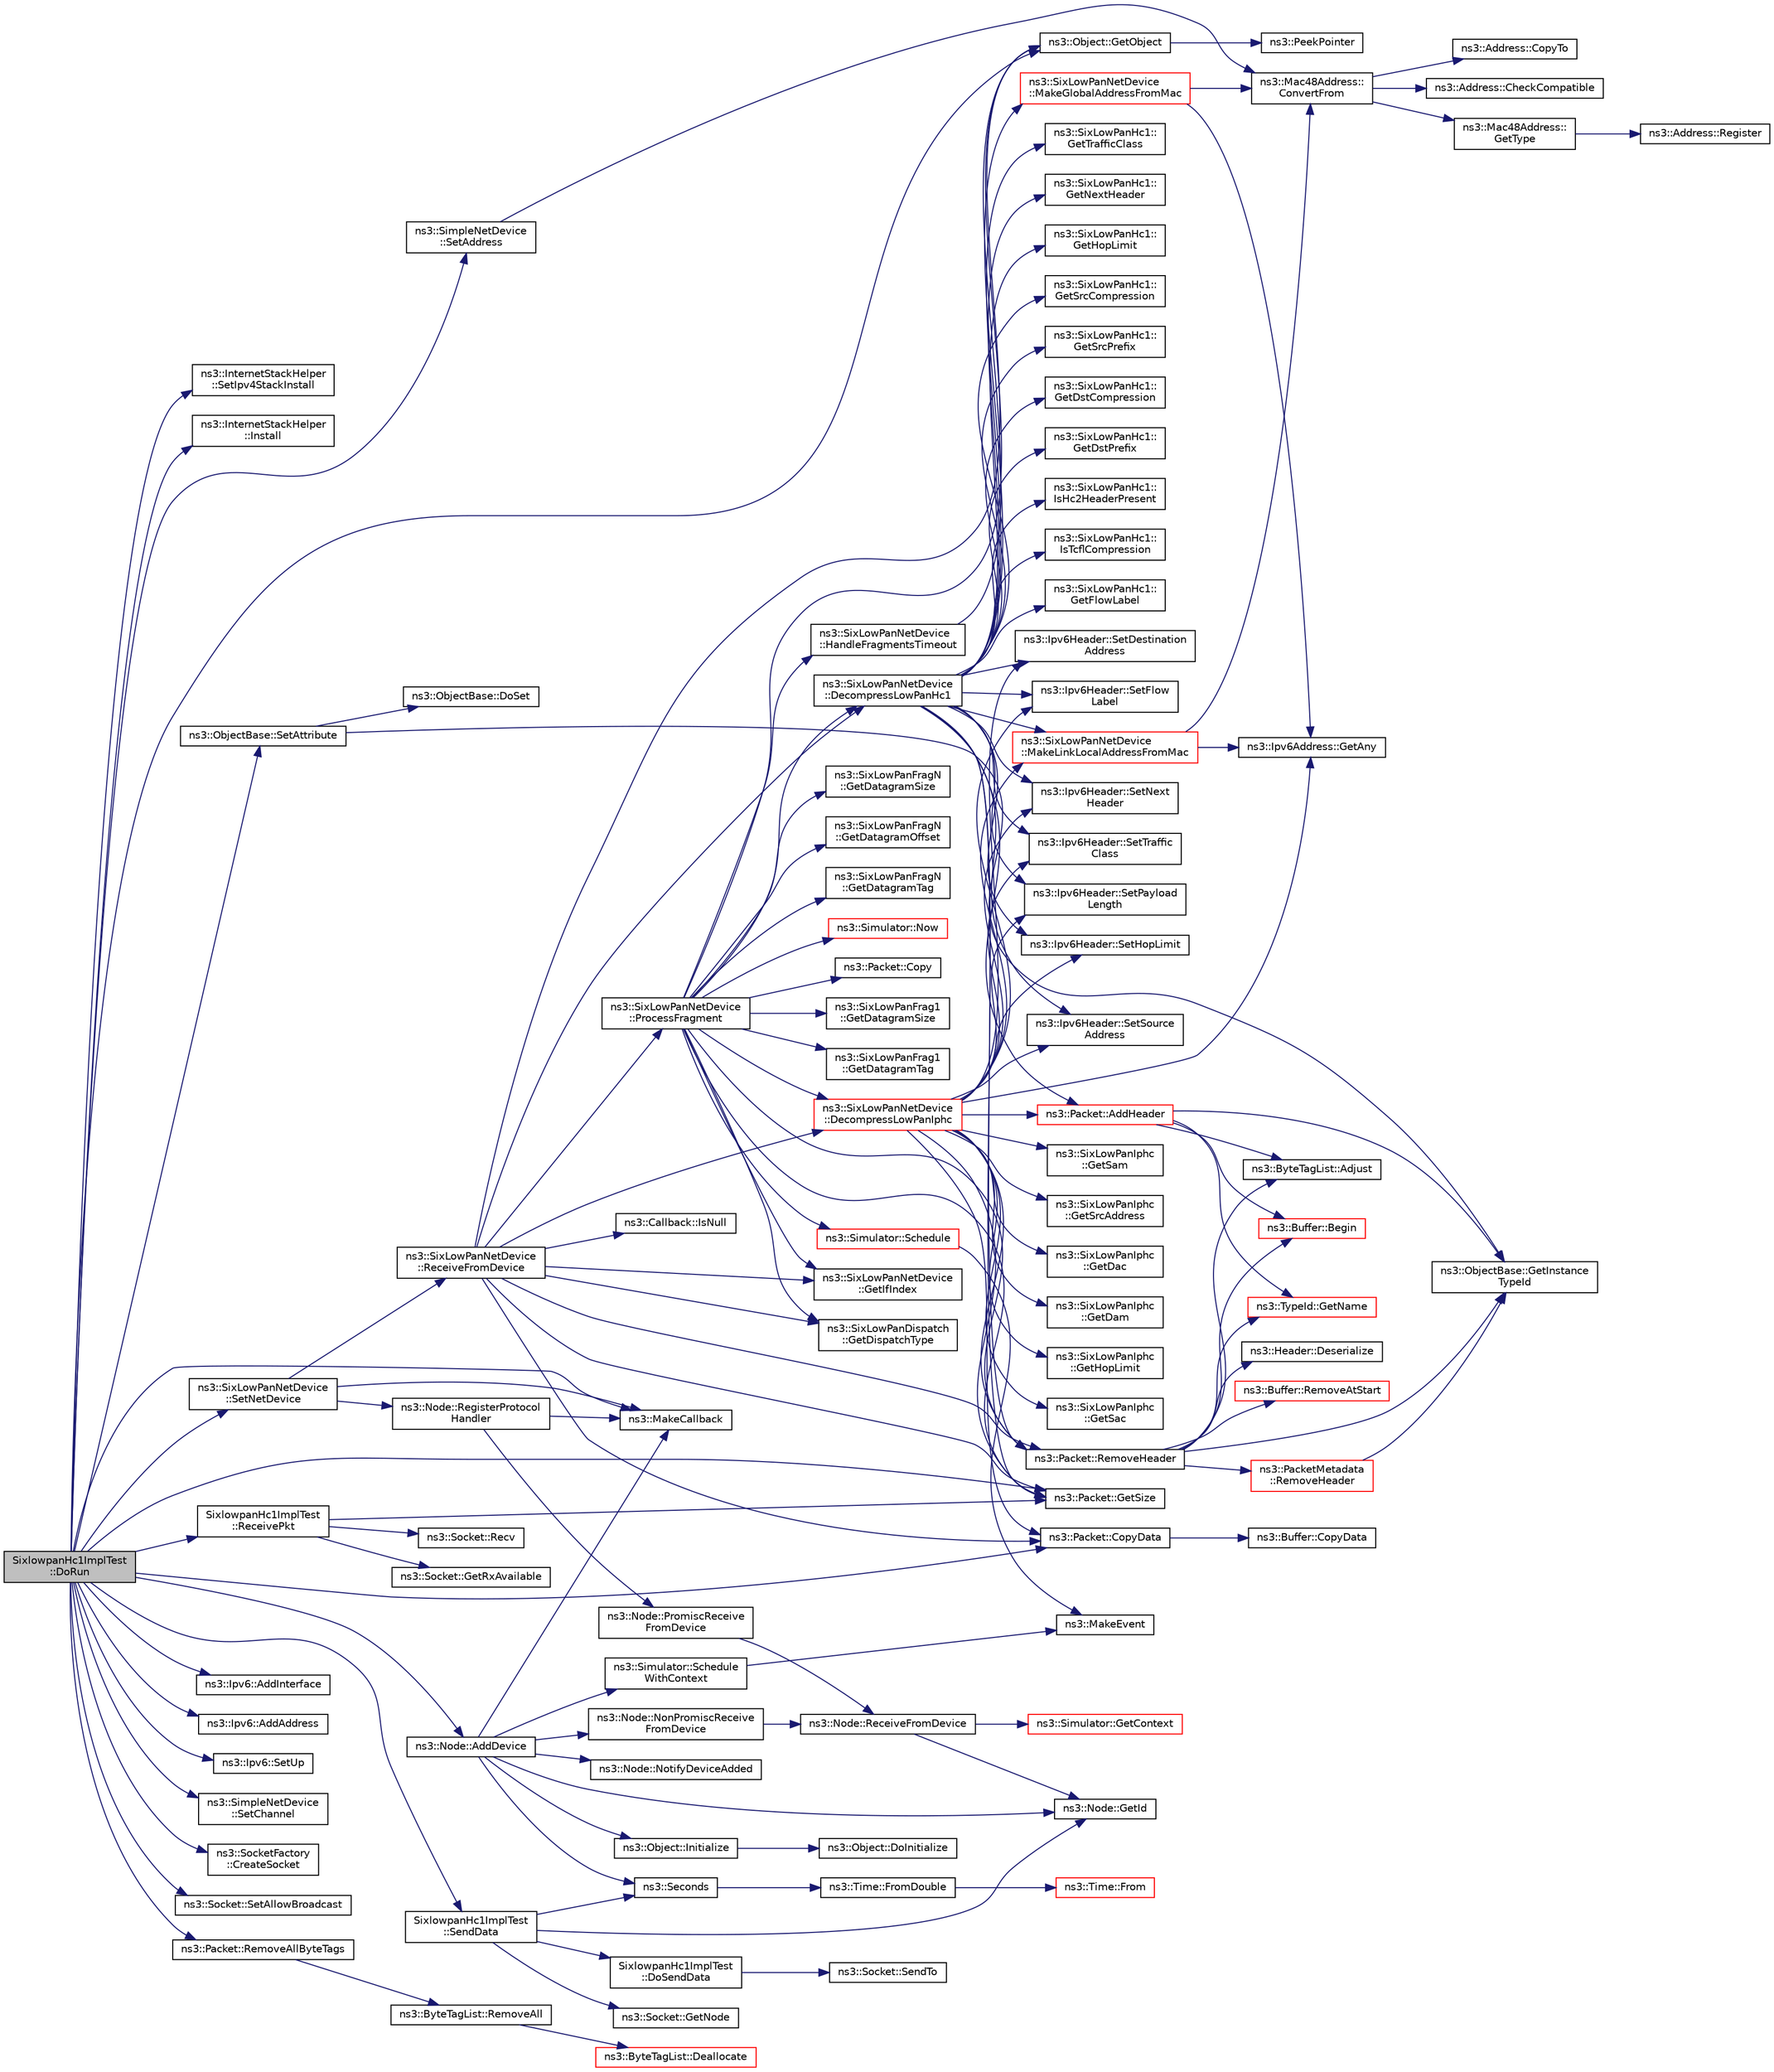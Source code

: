 digraph "SixlowpanHc1ImplTest::DoRun"
{
  edge [fontname="Helvetica",fontsize="10",labelfontname="Helvetica",labelfontsize="10"];
  node [fontname="Helvetica",fontsize="10",shape=record];
  rankdir="LR";
  Node1 [label="SixlowpanHc1ImplTest\l::DoRun",height=0.2,width=0.4,color="black", fillcolor="grey75", style="filled", fontcolor="black"];
  Node1 -> Node2 [color="midnightblue",fontsize="10",style="solid"];
  Node2 [label="ns3::InternetStackHelper\l::SetIpv4StackInstall",height=0.2,width=0.4,color="black", fillcolor="white", style="filled",URL="$da/d33/classns3_1_1InternetStackHelper.html#a10e2a35f410d0d1c90d979542c8bfd6e",tooltip="Enable/disable IPv4 stack install. "];
  Node1 -> Node3 [color="midnightblue",fontsize="10",style="solid"];
  Node3 [label="ns3::InternetStackHelper\l::Install",height=0.2,width=0.4,color="black", fillcolor="white", style="filled",URL="$da/d33/classns3_1_1InternetStackHelper.html#a6645b412f31283d2d9bc3d8a95cebbc0"];
  Node1 -> Node4 [color="midnightblue",fontsize="10",style="solid"];
  Node4 [label="ns3::SimpleNetDevice\l::SetAddress",height=0.2,width=0.4,color="black", fillcolor="white", style="filled",URL="$d2/d8f/classns3_1_1SimpleNetDevice.html#a968ef3e7318bac29d5f1d7d977029af4"];
  Node4 -> Node5 [color="midnightblue",fontsize="10",style="solid"];
  Node5 [label="ns3::Mac48Address::\lConvertFrom",height=0.2,width=0.4,color="black", fillcolor="white", style="filled",URL="$db/dee/classns3_1_1Mac48Address.html#a911ce13603a9ef837545a032b6523ae4"];
  Node5 -> Node6 [color="midnightblue",fontsize="10",style="solid"];
  Node6 [label="ns3::Address::CheckCompatible",height=0.2,width=0.4,color="black", fillcolor="white", style="filled",URL="$d2/d5f/classns3_1_1Address.html#a38688466338cf075e21fe45f7207c51f"];
  Node5 -> Node7 [color="midnightblue",fontsize="10",style="solid"];
  Node7 [label="ns3::Mac48Address::\lGetType",height=0.2,width=0.4,color="black", fillcolor="white", style="filled",URL="$db/dee/classns3_1_1Mac48Address.html#a5d365853b58b7acb2cc1cf905115891b",tooltip="Return the Type of address. "];
  Node7 -> Node8 [color="midnightblue",fontsize="10",style="solid"];
  Node8 [label="ns3::Address::Register",height=0.2,width=0.4,color="black", fillcolor="white", style="filled",URL="$d2/d5f/classns3_1_1Address.html#a75d239c79bb3c39d64a8db4f2d3d9b20"];
  Node5 -> Node9 [color="midnightblue",fontsize="10",style="solid"];
  Node9 [label="ns3::Address::CopyTo",height=0.2,width=0.4,color="black", fillcolor="white", style="filled",URL="$d2/d5f/classns3_1_1Address.html#a6d2f5089f145dc5ce1e20abc263d511d",tooltip="Copy the address bytes into a buffer. "];
  Node1 -> Node10 [color="midnightblue",fontsize="10",style="solid"];
  Node10 [label="ns3::Node::AddDevice",height=0.2,width=0.4,color="black", fillcolor="white", style="filled",URL="$dd/ded/classns3_1_1Node.html#a42ff83ee1d5d1649c770d3f5b62375de",tooltip="Associate a NetDevice to this node. "];
  Node10 -> Node11 [color="midnightblue",fontsize="10",style="solid"];
  Node11 [label="ns3::MakeCallback",height=0.2,width=0.4,color="black", fillcolor="white", style="filled",URL="$dd/de0/group__makecallbackmemptr.html#ga9376283685aa99d204048d6a4b7610a4"];
  Node10 -> Node12 [color="midnightblue",fontsize="10",style="solid"];
  Node12 [label="ns3::Node::NonPromiscReceive\lFromDevice",height=0.2,width=0.4,color="black", fillcolor="white", style="filled",URL="$dd/ded/classns3_1_1Node.html#a72ebf5bdc911879511f1e249d471f7e5",tooltip="Receive a packet from a device in non-promiscuous mode. "];
  Node12 -> Node13 [color="midnightblue",fontsize="10",style="solid"];
  Node13 [label="ns3::Node::ReceiveFromDevice",height=0.2,width=0.4,color="black", fillcolor="white", style="filled",URL="$dd/ded/classns3_1_1Node.html#a6cbe61c071c85bb3ba5d4843132cd119",tooltip="Receive a packet from a device. "];
  Node13 -> Node14 [color="midnightblue",fontsize="10",style="solid"];
  Node14 [label="ns3::Simulator::GetContext",height=0.2,width=0.4,color="red", fillcolor="white", style="filled",URL="$d7/deb/classns3_1_1Simulator.html#a8514b74ee2c42916b351b33c4a963bb0"];
  Node13 -> Node15 [color="midnightblue",fontsize="10",style="solid"];
  Node15 [label="ns3::Node::GetId",height=0.2,width=0.4,color="black", fillcolor="white", style="filled",URL="$dd/ded/classns3_1_1Node.html#aaf49b64a843565ce3812326313b370ac"];
  Node10 -> Node16 [color="midnightblue",fontsize="10",style="solid"];
  Node16 [label="ns3::Simulator::Schedule\lWithContext",height=0.2,width=0.4,color="black", fillcolor="white", style="filled",URL="$d7/deb/classns3_1_1Simulator.html#a86dbaef45a15a42365d7d2ae550449f6"];
  Node16 -> Node17 [color="midnightblue",fontsize="10",style="solid"];
  Node17 [label="ns3::MakeEvent",height=0.2,width=0.4,color="black", fillcolor="white", style="filled",URL="$d0/dac/group__makeeventfnptr.html#ga289a28a2497c18a9bd299e5e2014094b"];
  Node10 -> Node15 [color="midnightblue",fontsize="10",style="solid"];
  Node10 -> Node18 [color="midnightblue",fontsize="10",style="solid"];
  Node18 [label="ns3::Seconds",height=0.2,width=0.4,color="black", fillcolor="white", style="filled",URL="$d1/dec/group__timecivil.html#ga33c34b816f8ff6628e33d5c8e9713b9e"];
  Node18 -> Node19 [color="midnightblue",fontsize="10",style="solid"];
  Node19 [label="ns3::Time::FromDouble",height=0.2,width=0.4,color="black", fillcolor="white", style="filled",URL="$dc/d04/classns3_1_1Time.html#a60e845f4a74e62495b86356afe604cb4"];
  Node19 -> Node20 [color="midnightblue",fontsize="10",style="solid"];
  Node20 [label="ns3::Time::From",height=0.2,width=0.4,color="red", fillcolor="white", style="filled",URL="$dc/d04/classns3_1_1Time.html#a34e4acc13d0e08cc8cb9cd3b838b9baf"];
  Node10 -> Node21 [color="midnightblue",fontsize="10",style="solid"];
  Node21 [label="ns3::Object::Initialize",height=0.2,width=0.4,color="black", fillcolor="white", style="filled",URL="$d9/d77/classns3_1_1Object.html#af4411cb29971772fcd09203474a95078"];
  Node21 -> Node22 [color="midnightblue",fontsize="10",style="solid"];
  Node22 [label="ns3::Object::DoInitialize",height=0.2,width=0.4,color="black", fillcolor="white", style="filled",URL="$d9/d77/classns3_1_1Object.html#af8482a521433409fb5c7f749398c9dbe"];
  Node10 -> Node23 [color="midnightblue",fontsize="10",style="solid"];
  Node23 [label="ns3::Node::NotifyDeviceAdded",height=0.2,width=0.4,color="black", fillcolor="white", style="filled",URL="$dd/ded/classns3_1_1Node.html#ae85e535c650941f4f8ca6845a9f61e42",tooltip="Notifies all the DeviceAdditionListener about the new device added. "];
  Node1 -> Node24 [color="midnightblue",fontsize="10",style="solid"];
  Node24 [label="ns3::ObjectBase::SetAttribute",height=0.2,width=0.4,color="black", fillcolor="white", style="filled",URL="$d2/dac/classns3_1_1ObjectBase.html#ac60245d3ea4123bbc9b1d391f1f6592f"];
  Node24 -> Node25 [color="midnightblue",fontsize="10",style="solid"];
  Node25 [label="ns3::ObjectBase::GetInstance\lTypeId",height=0.2,width=0.4,color="black", fillcolor="white", style="filled",URL="$d2/dac/classns3_1_1ObjectBase.html#abe5b43a6f5b99a92a4c3122db31f06fb"];
  Node24 -> Node26 [color="midnightblue",fontsize="10",style="solid"];
  Node26 [label="ns3::ObjectBase::DoSet",height=0.2,width=0.4,color="black", fillcolor="white", style="filled",URL="$d2/dac/classns3_1_1ObjectBase.html#afe5f2f7b2fabc99aa33f9bb434e3b695"];
  Node1 -> Node27 [color="midnightblue",fontsize="10",style="solid"];
  Node27 [label="ns3::SixLowPanNetDevice\l::SetNetDevice",height=0.2,width=0.4,color="black", fillcolor="white", style="filled",URL="$d1/d2b/classns3_1_1SixLowPanNetDevice.html#a81c74a5dc06e3fbad1a8b1c59d1f68fa",tooltip="Setup SixLowPan to be a proxy for the specified NetDevice. All the packets incoming and outgoing from..."];
  Node27 -> Node28 [color="midnightblue",fontsize="10",style="solid"];
  Node28 [label="ns3::Node::RegisterProtocol\lHandler",height=0.2,width=0.4,color="black", fillcolor="white", style="filled",URL="$dd/ded/classns3_1_1Node.html#af713f0e7ea5c49b4fa0b3613405c45fa"];
  Node28 -> Node11 [color="midnightblue",fontsize="10",style="solid"];
  Node28 -> Node29 [color="midnightblue",fontsize="10",style="solid"];
  Node29 [label="ns3::Node::PromiscReceive\lFromDevice",height=0.2,width=0.4,color="black", fillcolor="white", style="filled",URL="$dd/ded/classns3_1_1Node.html#a16cf271eeeab87dc7133ffb3f8b24dc4",tooltip="Receive a packet from a device in promiscuous mode. "];
  Node29 -> Node13 [color="midnightblue",fontsize="10",style="solid"];
  Node27 -> Node11 [color="midnightblue",fontsize="10",style="solid"];
  Node27 -> Node30 [color="midnightblue",fontsize="10",style="solid"];
  Node30 [label="ns3::SixLowPanNetDevice\l::ReceiveFromDevice",height=0.2,width=0.4,color="black", fillcolor="white", style="filled",URL="$d1/d2b/classns3_1_1SixLowPanNetDevice.html#a35d31ab6c6270f1923ce5b0f77d582b6",tooltip="Receives all the packets from a NetDevice for further processing. "];
  Node30 -> Node31 [color="midnightblue",fontsize="10",style="solid"];
  Node31 [label="ns3::Object::GetObject",height=0.2,width=0.4,color="black", fillcolor="white", style="filled",URL="$d9/d77/classns3_1_1Object.html#a13e18c00017096c8381eb651d5bd0783"];
  Node31 -> Node32 [color="midnightblue",fontsize="10",style="solid"];
  Node32 [label="ns3::PeekPointer",height=0.2,width=0.4,color="black", fillcolor="white", style="filled",URL="$d7/d2e/namespacens3.html#af2a7557fe9afdd98d8f6f8f6e412cf5a"];
  Node30 -> Node33 [color="midnightblue",fontsize="10",style="solid"];
  Node33 [label="ns3::SixLowPanNetDevice\l::GetIfIndex",height=0.2,width=0.4,color="black", fillcolor="white", style="filled",URL="$d1/d2b/classns3_1_1SixLowPanNetDevice.html#a48cd7b76a59b506df8d8a7d8604f66b3"];
  Node30 -> Node34 [color="midnightblue",fontsize="10",style="solid"];
  Node34 [label="ns3::Packet::CopyData",height=0.2,width=0.4,color="black", fillcolor="white", style="filled",URL="$dd/d7a/classns3_1_1Packet.html#a5a6d304b9e0d90733919ffe224b98f0d",tooltip="Copy the packet contents to a byte buffer. "];
  Node34 -> Node35 [color="midnightblue",fontsize="10",style="solid"];
  Node35 [label="ns3::Buffer::CopyData",height=0.2,width=0.4,color="black", fillcolor="white", style="filled",URL="$da/d85/classns3_1_1Buffer.html#aec4a3fd349f94e449b4b2d14dd964a4c"];
  Node30 -> Node36 [color="midnightblue",fontsize="10",style="solid"];
  Node36 [label="ns3::SixLowPanDispatch\l::GetDispatchType",height=0.2,width=0.4,color="black", fillcolor="white", style="filled",URL="$d0/d97/classns3_1_1SixLowPanDispatch.html#a8405023ddddc8aee8825d743cae6ec21",tooltip="Get the Dispatch type. "];
  Node30 -> Node37 [color="midnightblue",fontsize="10",style="solid"];
  Node37 [label="ns3::Packet::GetSize",height=0.2,width=0.4,color="black", fillcolor="white", style="filled",URL="$dd/d7a/classns3_1_1Packet.html#a462855c9929954d4301a4edfe55f4f1c",tooltip="Returns the the size in bytes of the packet (including the zero-filled initial payload). "];
  Node30 -> Node38 [color="midnightblue",fontsize="10",style="solid"];
  Node38 [label="ns3::SixLowPanNetDevice\l::ProcessFragment",height=0.2,width=0.4,color="black", fillcolor="white", style="filled",URL="$d1/d2b/classns3_1_1SixLowPanNetDevice.html#a8ae23f88e38059a0096bf87e58007240",tooltip="Process a packet fragment. "];
  Node38 -> Node39 [color="midnightblue",fontsize="10",style="solid"];
  Node39 [label="ns3::Packet::Copy",height=0.2,width=0.4,color="black", fillcolor="white", style="filled",URL="$dd/d7a/classns3_1_1Packet.html#a5d5c70802a5f77fc5f0001e0cfc1898b",tooltip="performs a COW copy of the packet. "];
  Node38 -> Node40 [color="midnightblue",fontsize="10",style="solid"];
  Node40 [label="ns3::Packet::RemoveHeader",height=0.2,width=0.4,color="black", fillcolor="white", style="filled",URL="$dd/d7a/classns3_1_1Packet.html#a0961eccf975d75f902d40956c93ba63e",tooltip="Deserialize and remove the header from the internal buffer. "];
  Node40 -> Node41 [color="midnightblue",fontsize="10",style="solid"];
  Node41 [label="ns3::Header::Deserialize",height=0.2,width=0.4,color="black", fillcolor="white", style="filled",URL="$d6/dae/classns3_1_1Header.html#a78be9400bb66b2a8543606f395ef5396"];
  Node40 -> Node42 [color="midnightblue",fontsize="10",style="solid"];
  Node42 [label="ns3::Buffer::Begin",height=0.2,width=0.4,color="red", fillcolor="white", style="filled",URL="$da/d85/classns3_1_1Buffer.html#a893d4bf50df13e730b6cd0fda91b967f"];
  Node40 -> Node25 [color="midnightblue",fontsize="10",style="solid"];
  Node40 -> Node43 [color="midnightblue",fontsize="10",style="solid"];
  Node43 [label="ns3::TypeId::GetName",height=0.2,width=0.4,color="red", fillcolor="white", style="filled",URL="$d6/d11/classns3_1_1TypeId.html#aa3c41c79ae428b3cb396a9c6bb3ef314"];
  Node40 -> Node44 [color="midnightblue",fontsize="10",style="solid"];
  Node44 [label="ns3::Buffer::RemoveAtStart",height=0.2,width=0.4,color="red", fillcolor="white", style="filled",URL="$da/d85/classns3_1_1Buffer.html#adeecbb3e8f518aec6fee0437578ade4b"];
  Node40 -> Node45 [color="midnightblue",fontsize="10",style="solid"];
  Node45 [label="ns3::ByteTagList::Adjust",height=0.2,width=0.4,color="black", fillcolor="white", style="filled",URL="$dd/d64/classns3_1_1ByteTagList.html#a1fec06d7e6daaf8039cf2a148e4090f2"];
  Node40 -> Node46 [color="midnightblue",fontsize="10",style="solid"];
  Node46 [label="ns3::PacketMetadata\l::RemoveHeader",height=0.2,width=0.4,color="red", fillcolor="white", style="filled",URL="$d1/db1/classns3_1_1PacketMetadata.html#afa8a589ec783d4998516d7f39f21242d",tooltip="Remove an header. "];
  Node46 -> Node25 [color="midnightblue",fontsize="10",style="solid"];
  Node38 -> Node47 [color="midnightblue",fontsize="10",style="solid"];
  Node47 [label="ns3::SixLowPanFrag1\l::GetDatagramSize",height=0.2,width=0.4,color="black", fillcolor="white", style="filled",URL="$d7/d40/classns3_1_1SixLowPanFrag1.html#ab42ff1ddeddff9e200982ca51ecdad2d",tooltip="Get the datagram size. "];
  Node38 -> Node36 [color="midnightblue",fontsize="10",style="solid"];
  Node38 -> Node48 [color="midnightblue",fontsize="10",style="solid"];
  Node48 [label="ns3::SixLowPanNetDevice\l::DecompressLowPanHc1",height=0.2,width=0.4,color="black", fillcolor="white", style="filled",URL="$d1/d2b/classns3_1_1SixLowPanNetDevice.html#a649ef9717609424699311ea61c8e3fc8",tooltip="Decompress the headers according to HC1 compression. "];
  Node48 -> Node40 [color="midnightblue",fontsize="10",style="solid"];
  Node48 -> Node49 [color="midnightblue",fontsize="10",style="solid"];
  Node49 [label="ns3::Ipv6Header::SetHopLimit",height=0.2,width=0.4,color="black", fillcolor="white", style="filled",URL="$d8/d5d/classns3_1_1Ipv6Header.html#a5133fdec9ec05d089d9c47f476715d73",tooltip="Set the \"Hop limit\" field (TTL). "];
  Node48 -> Node50 [color="midnightblue",fontsize="10",style="solid"];
  Node50 [label="ns3::SixLowPanHc1::\lGetHopLimit",height=0.2,width=0.4,color="black", fillcolor="white", style="filled",URL="$d5/d28/classns3_1_1SixLowPanHc1.html#ac653a57636917ee42b9de9e946edab9a",tooltip="Get the \"Hop limit\" field (TTL). "];
  Node48 -> Node51 [color="midnightblue",fontsize="10",style="solid"];
  Node51 [label="ns3::SixLowPanHc1::\lGetSrcCompression",height=0.2,width=0.4,color="black", fillcolor="white", style="filled",URL="$d5/d28/classns3_1_1SixLowPanHc1.html#af1138da7fd011938be1a6bc03b932fb8",tooltip="Get Source Compression type. "];
  Node48 -> Node52 [color="midnightblue",fontsize="10",style="solid"];
  Node52 [label="ns3::SixLowPanHc1::\lGetSrcPrefix",height=0.2,width=0.4,color="black", fillcolor="white", style="filled",URL="$d5/d28/classns3_1_1SixLowPanHc1.html#a68ec07ddb32db26ea20acad704ecffd2",tooltip="Get the source prefix. "];
  Node48 -> Node53 [color="midnightblue",fontsize="10",style="solid"];
  Node53 [label="ns3::Ipv6Header::SetSource\lAddress",height=0.2,width=0.4,color="black", fillcolor="white", style="filled",URL="$d8/d5d/classns3_1_1Ipv6Header.html#aa0c5fe268a9a8096dfe9d4f7147241ab",tooltip="Set the \"Source address\" field. "];
  Node48 -> Node54 [color="midnightblue",fontsize="10",style="solid"];
  Node54 [label="ns3::SixLowPanNetDevice\l::MakeGlobalAddressFromMac",height=0.2,width=0.4,color="red", fillcolor="white", style="filled",URL="$d1/d2b/classns3_1_1SixLowPanNetDevice.html#af8af918eb21378d30eb0e1b45e978fff",tooltip="Make a global address from a MAC address. "];
  Node54 -> Node55 [color="midnightblue",fontsize="10",style="solid"];
  Node55 [label="ns3::Ipv6Address::GetAny",height=0.2,width=0.4,color="black", fillcolor="white", style="filled",URL="$d5/de6/classns3_1_1Ipv6Address.html#a2783e8badfc98c8b0a8508bba6e1b91e",tooltip="Get the \"any\" (::) Ipv6Address. "];
  Node54 -> Node5 [color="midnightblue",fontsize="10",style="solid"];
  Node48 -> Node56 [color="midnightblue",fontsize="10",style="solid"];
  Node56 [label="ns3::SixLowPanNetDevice\l::MakeLinkLocalAddressFromMac",height=0.2,width=0.4,color="red", fillcolor="white", style="filled",URL="$d1/d2b/classns3_1_1SixLowPanNetDevice.html#acf66b0ff019d0f1b88212d452044696e",tooltip="Make a link-local address from a MAC address. "];
  Node56 -> Node55 [color="midnightblue",fontsize="10",style="solid"];
  Node56 -> Node5 [color="midnightblue",fontsize="10",style="solid"];
  Node48 -> Node57 [color="midnightblue",fontsize="10",style="solid"];
  Node57 [label="ns3::SixLowPanHc1::\lGetDstCompression",height=0.2,width=0.4,color="black", fillcolor="white", style="filled",URL="$d5/d28/classns3_1_1SixLowPanHc1.html#a92252cba4579c06c1095de1012bed919",tooltip="Get Destination Compression type. "];
  Node48 -> Node58 [color="midnightblue",fontsize="10",style="solid"];
  Node58 [label="ns3::SixLowPanHc1::\lGetDstPrefix",height=0.2,width=0.4,color="black", fillcolor="white", style="filled",URL="$d5/d28/classns3_1_1SixLowPanHc1.html#aacb30a76cd12e06f3bced1ed1b1d3877",tooltip="Get the destination prefix. "];
  Node48 -> Node59 [color="midnightblue",fontsize="10",style="solid"];
  Node59 [label="ns3::Ipv6Header::SetDestination\lAddress",height=0.2,width=0.4,color="black", fillcolor="white", style="filled",URL="$d8/d5d/classns3_1_1Ipv6Header.html#af42a4936f1f94fa012dfd33e3d5d9e9a",tooltip="Set the \"Destination address\" field. "];
  Node48 -> Node60 [color="midnightblue",fontsize="10",style="solid"];
  Node60 [label="ns3::SixLowPanHc1::\lIsTcflCompression",height=0.2,width=0.4,color="black", fillcolor="white", style="filled",URL="$d5/d28/classns3_1_1SixLowPanHc1.html#aebeace2d975617b68e8885b17b94d75c",tooltip="Check if the Traffic Class and Flow Labels are compressed. "];
  Node48 -> Node61 [color="midnightblue",fontsize="10",style="solid"];
  Node61 [label="ns3::Ipv6Header::SetFlow\lLabel",height=0.2,width=0.4,color="black", fillcolor="white", style="filled",URL="$d8/d5d/classns3_1_1Ipv6Header.html#a82b99f796a0c5ee8bc0e3766b4356b61",tooltip="Set the \"Flow label\" field. "];
  Node48 -> Node62 [color="midnightblue",fontsize="10",style="solid"];
  Node62 [label="ns3::SixLowPanHc1::\lGetFlowLabel",height=0.2,width=0.4,color="black", fillcolor="white", style="filled",URL="$d5/d28/classns3_1_1SixLowPanHc1.html#ab3ef7e1baa92b7918a4d79d82d8060bd",tooltip="Get the Flow Label value. "];
  Node48 -> Node63 [color="midnightblue",fontsize="10",style="solid"];
  Node63 [label="ns3::Ipv6Header::SetTraffic\lClass",height=0.2,width=0.4,color="black", fillcolor="white", style="filled",URL="$d8/d5d/classns3_1_1Ipv6Header.html#ab40aa33cac2e23292abef3410a1277ab",tooltip="Set the \"Traffic class\" field. "];
  Node48 -> Node64 [color="midnightblue",fontsize="10",style="solid"];
  Node64 [label="ns3::SixLowPanHc1::\lGetTrafficClass",height=0.2,width=0.4,color="black", fillcolor="white", style="filled",URL="$d5/d28/classns3_1_1SixLowPanHc1.html#a4a4b03b310d23103c676efe8f70bfdc4",tooltip="Get the Traffic Class value. "];
  Node48 -> Node65 [color="midnightblue",fontsize="10",style="solid"];
  Node65 [label="ns3::Ipv6Header::SetNext\lHeader",height=0.2,width=0.4,color="black", fillcolor="white", style="filled",URL="$d8/d5d/classns3_1_1Ipv6Header.html#add71fca40c6bf671bcc1403557a0852d",tooltip="Set the \"Next header\" field. "];
  Node48 -> Node66 [color="midnightblue",fontsize="10",style="solid"];
  Node66 [label="ns3::SixLowPanHc1::\lGetNextHeader",height=0.2,width=0.4,color="black", fillcolor="white", style="filled",URL="$d5/d28/classns3_1_1SixLowPanHc1.html#ab1d9fd77b41dabbf4c3f789721f1a5e5",tooltip="Get the Next Header value. "];
  Node48 -> Node67 [color="midnightblue",fontsize="10",style="solid"];
  Node67 [label="ns3::Ipv6Header::SetPayload\lLength",height=0.2,width=0.4,color="black", fillcolor="white", style="filled",URL="$d8/d5d/classns3_1_1Ipv6Header.html#a6d888c3bc07b2f523c1f8512e976a25b",tooltip="Set the \"Payload length\" field. "];
  Node48 -> Node37 [color="midnightblue",fontsize="10",style="solid"];
  Node48 -> Node68 [color="midnightblue",fontsize="10",style="solid"];
  Node68 [label="ns3::SixLowPanHc1::\lIsHc2HeaderPresent",height=0.2,width=0.4,color="black", fillcolor="white", style="filled",URL="$d5/d28/classns3_1_1SixLowPanHc1.html#a42e021c8d3e987ea22a4ba8f19d4513c",tooltip="Check if there is a HC2 compressed header. "];
  Node48 -> Node69 [color="midnightblue",fontsize="10",style="solid"];
  Node69 [label="ns3::Packet::AddHeader",height=0.2,width=0.4,color="red", fillcolor="white", style="filled",URL="$dd/d7a/classns3_1_1Packet.html#a465108c595a0bc592095cbcab1832ed8",tooltip="Add header to this packet. "];
  Node69 -> Node25 [color="midnightblue",fontsize="10",style="solid"];
  Node69 -> Node43 [color="midnightblue",fontsize="10",style="solid"];
  Node69 -> Node45 [color="midnightblue",fontsize="10",style="solid"];
  Node69 -> Node42 [color="midnightblue",fontsize="10",style="solid"];
  Node38 -> Node70 [color="midnightblue",fontsize="10",style="solid"];
  Node70 [label="ns3::SixLowPanNetDevice\l::DecompressLowPanIphc",height=0.2,width=0.4,color="red", fillcolor="white", style="filled",URL="$d1/d2b/classns3_1_1SixLowPanNetDevice.html#ae861be68db1b554cc3e5ea5e263b12ed",tooltip="Decompress the headers according to IPHC compression. "];
  Node70 -> Node40 [color="midnightblue",fontsize="10",style="solid"];
  Node70 -> Node49 [color="midnightblue",fontsize="10",style="solid"];
  Node70 -> Node71 [color="midnightblue",fontsize="10",style="solid"];
  Node71 [label="ns3::SixLowPanIphc\l::GetHopLimit",height=0.2,width=0.4,color="black", fillcolor="white", style="filled",URL="$d5/dfb/classns3_1_1SixLowPanIphc.html#ad2f29210dee03a3efc708fc932f5f2bf",tooltip="Get the Hop Limit field. "];
  Node70 -> Node72 [color="midnightblue",fontsize="10",style="solid"];
  Node72 [label="ns3::SixLowPanIphc\l::GetSac",height=0.2,width=0.4,color="black", fillcolor="white", style="filled",URL="$d5/dfb/classns3_1_1SixLowPanIphc.html#ae88312e31d312221187b829d6976ce55",tooltip="Get the SAC (Source Address Compression) compression. "];
  Node70 -> Node73 [color="midnightblue",fontsize="10",style="solid"];
  Node73 [label="ns3::SixLowPanIphc\l::GetSam",height=0.2,width=0.4,color="black", fillcolor="white", style="filled",URL="$d5/dfb/classns3_1_1SixLowPanIphc.html#a72874846ca511565a9895d1f4a5e2db0",tooltip="Get the SAM (Source Address Mode) compression. "];
  Node70 -> Node53 [color="midnightblue",fontsize="10",style="solid"];
  Node70 -> Node55 [color="midnightblue",fontsize="10",style="solid"];
  Node70 -> Node56 [color="midnightblue",fontsize="10",style="solid"];
  Node70 -> Node74 [color="midnightblue",fontsize="10",style="solid"];
  Node74 [label="ns3::SixLowPanIphc\l::GetSrcAddress",height=0.2,width=0.4,color="black", fillcolor="white", style="filled",URL="$d5/dfb/classns3_1_1SixLowPanIphc.html#a47fedf4531ad799d0f8d4928929573a0",tooltip="Get the Source Address. "];
  Node70 -> Node75 [color="midnightblue",fontsize="10",style="solid"];
  Node75 [label="ns3::SixLowPanIphc\l::GetDac",height=0.2,width=0.4,color="black", fillcolor="white", style="filled",URL="$d5/dfb/classns3_1_1SixLowPanIphc.html#a8f9b80016e4f7368128fe7df300c91e6",tooltip="Get the DAC (Destination Address Compression) compression. "];
  Node70 -> Node76 [color="midnightblue",fontsize="10",style="solid"];
  Node76 [label="ns3::SixLowPanIphc\l::GetDam",height=0.2,width=0.4,color="black", fillcolor="white", style="filled",URL="$d5/dfb/classns3_1_1SixLowPanIphc.html#aacdbebaaa0c5c19c39b9d594e3f756d2",tooltip="Get the DAM (Destination Address Mode) compression. "];
  Node70 -> Node59 [color="midnightblue",fontsize="10",style="solid"];
  Node70 -> Node63 [color="midnightblue",fontsize="10",style="solid"];
  Node70 -> Node61 [color="midnightblue",fontsize="10",style="solid"];
  Node70 -> Node34 [color="midnightblue",fontsize="10",style="solid"];
  Node70 -> Node65 [color="midnightblue",fontsize="10",style="solid"];
  Node70 -> Node67 [color="midnightblue",fontsize="10",style="solid"];
  Node70 -> Node37 [color="midnightblue",fontsize="10",style="solid"];
  Node70 -> Node69 [color="midnightblue",fontsize="10",style="solid"];
  Node38 -> Node77 [color="midnightblue",fontsize="10",style="solid"];
  Node77 [label="ns3::SixLowPanFrag1\l::GetDatagramTag",height=0.2,width=0.4,color="black", fillcolor="white", style="filled",URL="$d7/d40/classns3_1_1SixLowPanFrag1.html#a9ff9beed8041cbce4454abf63d0c26d4",tooltip="Get the datagram tag. "];
  Node38 -> Node78 [color="midnightblue",fontsize="10",style="solid"];
  Node78 [label="ns3::SixLowPanFragN\l::GetDatagramSize",height=0.2,width=0.4,color="black", fillcolor="white", style="filled",URL="$dc/da8/classns3_1_1SixLowPanFragN.html#a09a2b948441967968d5abb12722a7e33",tooltip="Get the datagram size. "];
  Node38 -> Node79 [color="midnightblue",fontsize="10",style="solid"];
  Node79 [label="ns3::SixLowPanFragN\l::GetDatagramOffset",height=0.2,width=0.4,color="black", fillcolor="white", style="filled",URL="$dc/da8/classns3_1_1SixLowPanFragN.html#ad26431f1db66a5801bb08c041370f63a",tooltip="Get the datagram offset. "];
  Node38 -> Node80 [color="midnightblue",fontsize="10",style="solid"];
  Node80 [label="ns3::SixLowPanFragN\l::GetDatagramTag",height=0.2,width=0.4,color="black", fillcolor="white", style="filled",URL="$dc/da8/classns3_1_1SixLowPanFragN.html#a7bf9a8a5da112cbfafeb59461636d6e4",tooltip="Get the datagram tag. "];
  Node38 -> Node31 [color="midnightblue",fontsize="10",style="solid"];
  Node38 -> Node33 [color="midnightblue",fontsize="10",style="solid"];
  Node38 -> Node81 [color="midnightblue",fontsize="10",style="solid"];
  Node81 [label="ns3::Simulator::Schedule",height=0.2,width=0.4,color="red", fillcolor="white", style="filled",URL="$d7/deb/classns3_1_1Simulator.html#a671882c894a08af4a5e91181bf1eec13"];
  Node81 -> Node17 [color="midnightblue",fontsize="10",style="solid"];
  Node38 -> Node82 [color="midnightblue",fontsize="10",style="solid"];
  Node82 [label="ns3::SixLowPanNetDevice\l::HandleFragmentsTimeout",height=0.2,width=0.4,color="black", fillcolor="white", style="filled",URL="$d1/d2b/classns3_1_1SixLowPanNetDevice.html#a9a88d53c1d9702b93470d5cbb1e526e9",tooltip="Process the timeout for packet fragments. "];
  Node82 -> Node31 [color="midnightblue",fontsize="10",style="solid"];
  Node38 -> Node37 [color="midnightblue",fontsize="10",style="solid"];
  Node38 -> Node83 [color="midnightblue",fontsize="10",style="solid"];
  Node83 [label="ns3::Simulator::Now",height=0.2,width=0.4,color="red", fillcolor="white", style="filled",URL="$d7/deb/classns3_1_1Simulator.html#ac3178fa975b419f7875e7105be122800"];
  Node30 -> Node40 [color="midnightblue",fontsize="10",style="solid"];
  Node30 -> Node48 [color="midnightblue",fontsize="10",style="solid"];
  Node30 -> Node70 [color="midnightblue",fontsize="10",style="solid"];
  Node30 -> Node84 [color="midnightblue",fontsize="10",style="solid"];
  Node84 [label="ns3::Callback::IsNull",height=0.2,width=0.4,color="black", fillcolor="white", style="filled",URL="$d1/d48/classns3_1_1Callback.html#aa8e27826badbf37f84763f36f70d9b54"];
  Node1 -> Node31 [color="midnightblue",fontsize="10",style="solid"];
  Node1 -> Node85 [color="midnightblue",fontsize="10",style="solid"];
  Node85 [label="ns3::Ipv6::AddInterface",height=0.2,width=0.4,color="black", fillcolor="white", style="filled",URL="$d5/d5d/classns3_1_1Ipv6.html#a4fd7da82c16b8abf9ca15f982918e6a4",tooltip="Add a NetDevice interface. "];
  Node1 -> Node86 [color="midnightblue",fontsize="10",style="solid"];
  Node86 [label="ns3::Ipv6::AddAddress",height=0.2,width=0.4,color="black", fillcolor="white", style="filled",URL="$d5/d5d/classns3_1_1Ipv6.html#a5cd576e83cf65445be3a0b5ffd1ddc5c",tooltip="Add an address on the specified IPv6 interface. "];
  Node1 -> Node87 [color="midnightblue",fontsize="10",style="solid"];
  Node87 [label="ns3::Ipv6::SetUp",height=0.2,width=0.4,color="black", fillcolor="white", style="filled",URL="$d5/d5d/classns3_1_1Ipv6.html#a8e61d85ec7fd342ed38fef2d040ed1b9",tooltip="Set the interface into the \"up\" state. "];
  Node1 -> Node88 [color="midnightblue",fontsize="10",style="solid"];
  Node88 [label="ns3::SimpleNetDevice\l::SetChannel",height=0.2,width=0.4,color="black", fillcolor="white", style="filled",URL="$d2/d8f/classns3_1_1SimpleNetDevice.html#af9e9828ad584b5ba538f18f645f162e0"];
  Node1 -> Node89 [color="midnightblue",fontsize="10",style="solid"];
  Node89 [label="ns3::SocketFactory\l::CreateSocket",height=0.2,width=0.4,color="black", fillcolor="white", style="filled",URL="$d9/d8e/classns3_1_1SocketFactory.html#a97351e6e7860503a4912042530449f62"];
  Node1 -> Node11 [color="midnightblue",fontsize="10",style="solid"];
  Node1 -> Node90 [color="midnightblue",fontsize="10",style="solid"];
  Node90 [label="SixlowpanHc1ImplTest\l::ReceivePkt",height=0.2,width=0.4,color="black", fillcolor="white", style="filled",URL="$dc/d9d/classSixlowpanHc1ImplTest.html#a8be144b5b29cfd9862a78547479a6b0d"];
  Node90 -> Node91 [color="midnightblue",fontsize="10",style="solid"];
  Node91 [label="ns3::Socket::GetRxAvailable",height=0.2,width=0.4,color="black", fillcolor="white", style="filled",URL="$d9/df2/classns3_1_1Socket.html#ad35d8931e53ae0754ee864acb1cecd0e"];
  Node90 -> Node92 [color="midnightblue",fontsize="10",style="solid"];
  Node92 [label="ns3::Socket::Recv",height=0.2,width=0.4,color="black", fillcolor="white", style="filled",URL="$d9/df2/classns3_1_1Socket.html#a8949b1f844aae563446f2f4c5be8827a",tooltip="Read data from the socket. "];
  Node90 -> Node37 [color="midnightblue",fontsize="10",style="solid"];
  Node1 -> Node93 [color="midnightblue",fontsize="10",style="solid"];
  Node93 [label="ns3::Socket::SetAllowBroadcast",height=0.2,width=0.4,color="black", fillcolor="white", style="filled",URL="$d9/df2/classns3_1_1Socket.html#a32b4fa27b732a63207c8d9054a817ed5",tooltip="Configure whether broadcast datagram transmissions are allowed. "];
  Node1 -> Node94 [color="midnightblue",fontsize="10",style="solid"];
  Node94 [label="SixlowpanHc1ImplTest\l::SendData",height=0.2,width=0.4,color="black", fillcolor="white", style="filled",URL="$dc/d9d/classSixlowpanHc1ImplTest.html#ab7fde43d2562fa00a12bd110d0760979"];
  Node94 -> Node95 [color="midnightblue",fontsize="10",style="solid"];
  Node95 [label="ns3::Socket::GetNode",height=0.2,width=0.4,color="black", fillcolor="white", style="filled",URL="$d9/df2/classns3_1_1Socket.html#aba642ad4301c1df47befc0aa9afa2e48",tooltip="Return the node this socket is associated with. "];
  Node94 -> Node15 [color="midnightblue",fontsize="10",style="solid"];
  Node94 -> Node18 [color="midnightblue",fontsize="10",style="solid"];
  Node94 -> Node96 [color="midnightblue",fontsize="10",style="solid"];
  Node96 [label="SixlowpanHc1ImplTest\l::DoSendData",height=0.2,width=0.4,color="black", fillcolor="white", style="filled",URL="$dc/d9d/classSixlowpanHc1ImplTest.html#adf652da71799c3e4c09e9d084c7317db"];
  Node96 -> Node97 [color="midnightblue",fontsize="10",style="solid"];
  Node97 [label="ns3::Socket::SendTo",height=0.2,width=0.4,color="black", fillcolor="white", style="filled",URL="$d9/df2/classns3_1_1Socket.html#af898fce6a58e0dbba23c1c6de1d4220e",tooltip="Send data to a specified peer. "];
  Node1 -> Node37 [color="midnightblue",fontsize="10",style="solid"];
  Node1 -> Node34 [color="midnightblue",fontsize="10",style="solid"];
  Node1 -> Node98 [color="midnightblue",fontsize="10",style="solid"];
  Node98 [label="ns3::Packet::RemoveAllByteTags",height=0.2,width=0.4,color="black", fillcolor="white", style="filled",URL="$dd/d7a/classns3_1_1Packet.html#a083f54c9db31aeff30551a9e20fcda42",tooltip="Remove all byte tags stored in this packet. "];
  Node98 -> Node99 [color="midnightblue",fontsize="10",style="solid"];
  Node99 [label="ns3::ByteTagList::RemoveAll",height=0.2,width=0.4,color="black", fillcolor="white", style="filled",URL="$dd/d64/classns3_1_1ByteTagList.html#a989a5f3c12577fd875e701ea389709cd"];
  Node99 -> Node100 [color="midnightblue",fontsize="10",style="solid"];
  Node100 [label="ns3::ByteTagList::Deallocate",height=0.2,width=0.4,color="red", fillcolor="white", style="filled",URL="$dd/d64/classns3_1_1ByteTagList.html#aebe6943177a3ce90f7fa16188e67f650",tooltip="Deallocates a ByteTagListData. "];
}
